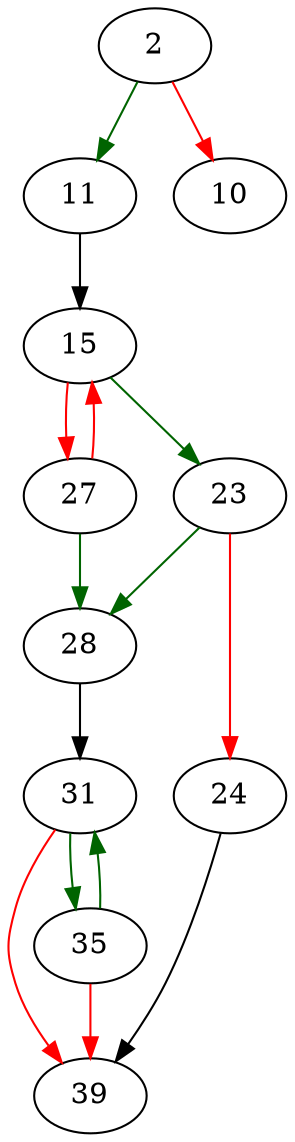 strict digraph "hash_get_next" {
	// Node definitions.
	2 [entry=true];
	11;
	10;
	15;
	23;
	27;
	28;
	24;
	39;
	31;
	35;

	// Edge definitions.
	2 -> 11 [
		color=darkgreen
		cond=true
	];
	2 -> 10 [
		color=red
		cond=false
	];
	11 -> 15;
	15 -> 23 [
		color=darkgreen
		cond=true
	];
	15 -> 27 [
		color=red
		cond=false
	];
	23 -> 28 [
		color=darkgreen
		cond=true
	];
	23 -> 24 [
		color=red
		cond=false
	];
	27 -> 15 [
		color=red
		cond=false
	];
	27 -> 28 [
		color=darkgreen
		cond=true
	];
	28 -> 31;
	24 -> 39;
	31 -> 39 [
		color=red
		cond=false
	];
	31 -> 35 [
		color=darkgreen
		cond=true
	];
	35 -> 39 [
		color=red
		cond=false
	];
	35 -> 31 [
		color=darkgreen
		cond=true
	];
}